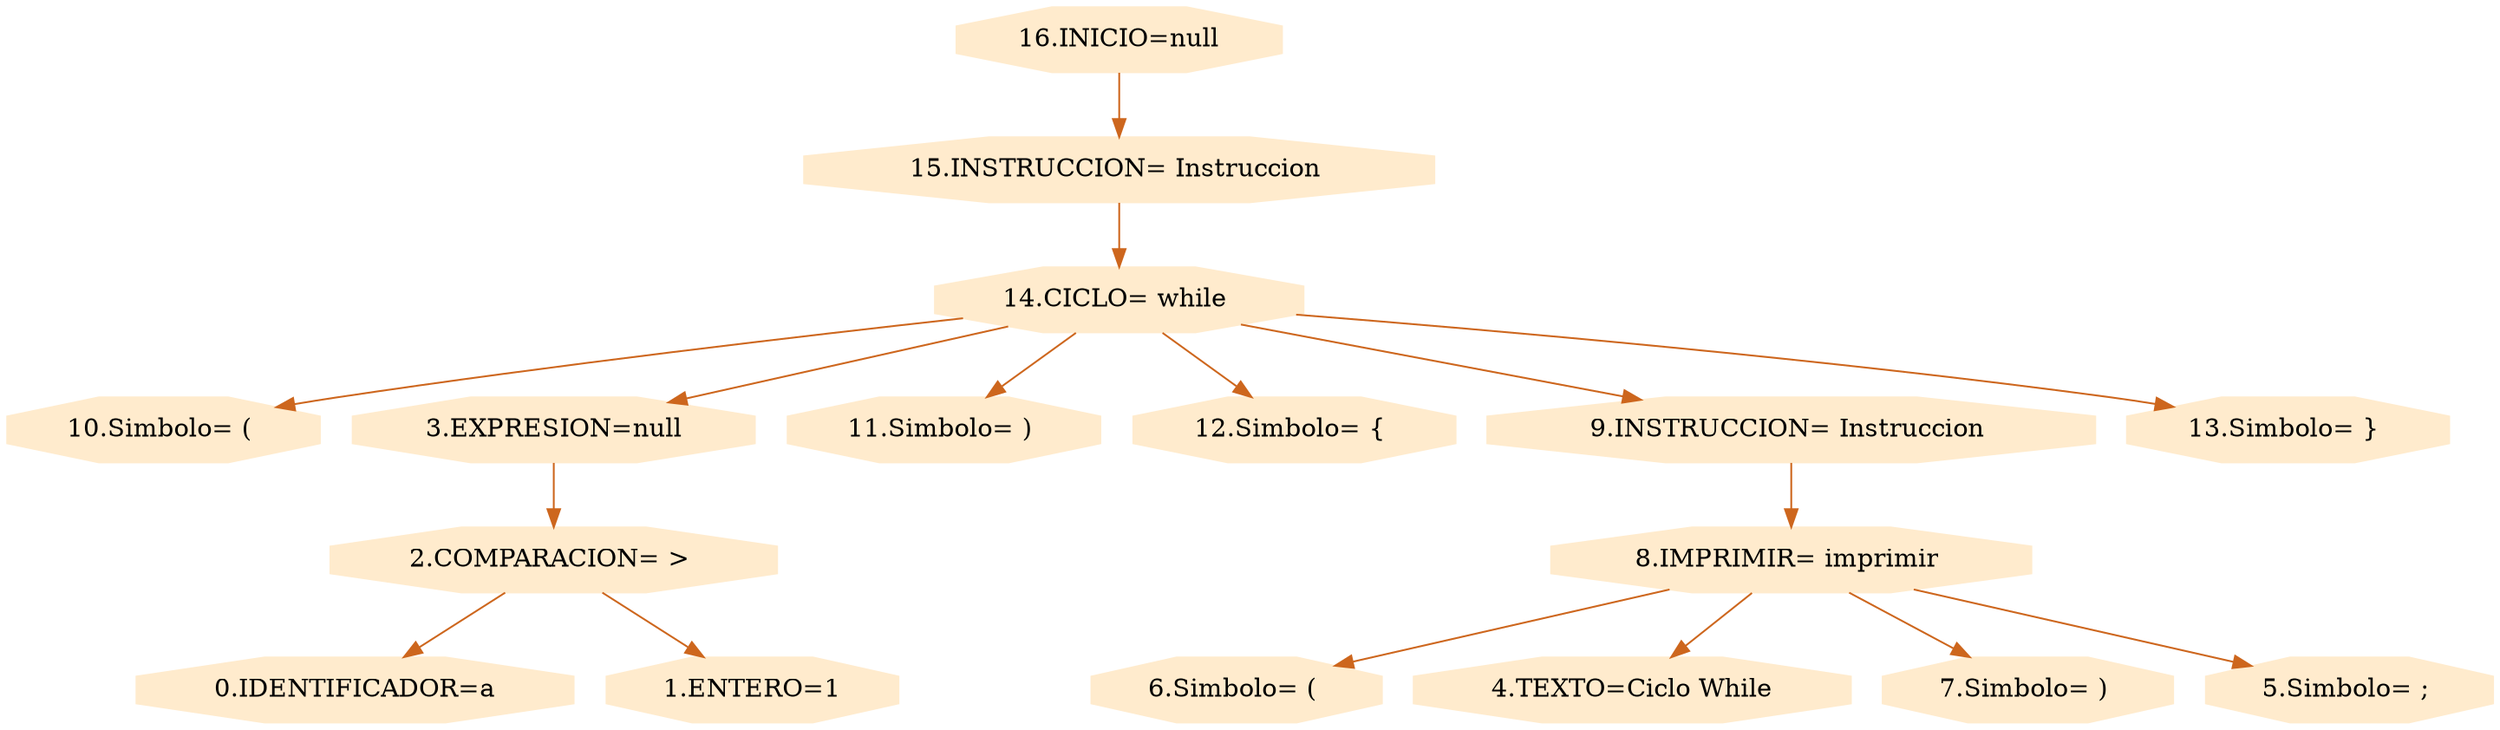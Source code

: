 digraph G {node[shape=octagon, style=filled, color=blanchedalmond]; edge[color=chocolate3];rankdir=UD 

"16.INICIO=null"->"15.INSTRUCCION= Instruccion ""15.INSTRUCCION= Instruccion "->"14.CICLO= while ""14.CICLO= while "->"10.Simbolo= ( ""14.CICLO= while "->"3.EXPRESION=null""3.EXPRESION=null"->"2.COMPARACION= > ""2.COMPARACION= > "->"0.IDENTIFICADOR=a""2.COMPARACION= > "->"1.ENTERO=1""14.CICLO= while "->"11.Simbolo= ) ""14.CICLO= while "->"12.Simbolo= { ""14.CICLO= while "->"9.INSTRUCCION= Instruccion ""9.INSTRUCCION= Instruccion "->"8.IMPRIMIR= imprimir ""8.IMPRIMIR= imprimir "->"6.Simbolo= ( ""8.IMPRIMIR= imprimir "->"4.TEXTO=Ciclo While""8.IMPRIMIR= imprimir "->"7.Simbolo= ) ""8.IMPRIMIR= imprimir "->"5.Simbolo= ; ""14.CICLO= while "->"13.Simbolo= } "

}
